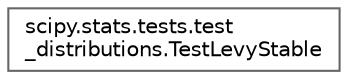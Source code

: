 digraph "Graphical Class Hierarchy"
{
 // LATEX_PDF_SIZE
  bgcolor="transparent";
  edge [fontname=Helvetica,fontsize=10,labelfontname=Helvetica,labelfontsize=10];
  node [fontname=Helvetica,fontsize=10,shape=box,height=0.2,width=0.4];
  rankdir="LR";
  Node0 [id="Node000000",label="scipy.stats.tests.test\l_distributions.TestLevyStable",height=0.2,width=0.4,color="grey40", fillcolor="white", style="filled",URL="$dc/d02/classscipy_1_1stats_1_1tests_1_1test__distributions_1_1TestLevyStable.html",tooltip=" "];
}

